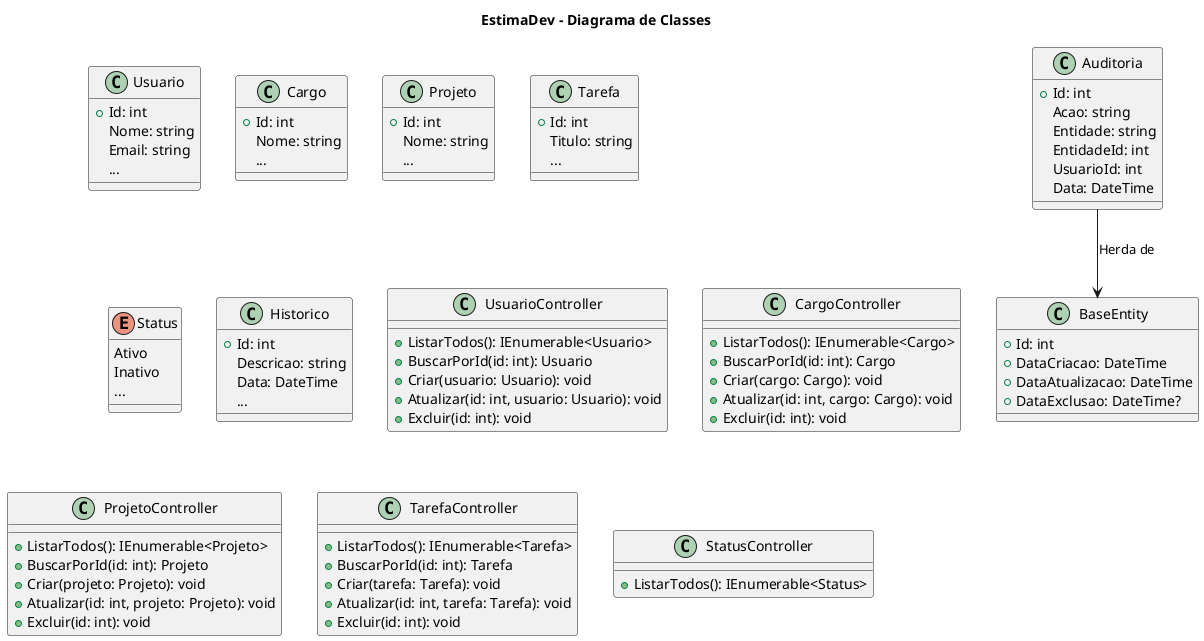 @startuml EstimaDevClassDiagram

!define DOMAIN class
!define APPLICATION class
!define API class
!define PERSISTENCE class
!define ENUM enum

title EstimaDev - Diagrama de Classes

DOMAIN Usuario {
  +Id: int
  Nome: string
  Email: string
  ...
}

DOMAIN Cargo {
  +Id: int
  Nome: string
  ...
}

DOMAIN Projeto {
  +Id: int
  Nome: string
  ...
}

DOMAIN Tarefa {
  +Id: int
  Titulo: string
  ...
}

ENUM Status {
  Ativo
  Inativo
  ...
}

DOMAIN Historico {
  +Id: int
  Descricao: string
  Data: DateTime
  ...
}

API UsuarioController {
  +ListarTodos(): IEnumerable<Usuario>
  +BuscarPorId(id: int): Usuario
  +Criar(usuario: Usuario): void
  +Atualizar(id: int, usuario: Usuario): void
  +Excluir(id: int): void
}

API CargoController {
  +ListarTodos(): IEnumerable<Cargo>
  +BuscarPorId(id: int): Cargo
  +Criar(cargo: Cargo): void
  +Atualizar(id: int, cargo: Cargo): void
  +Excluir(id: int): void
}

API ProjetoController {
  +ListarTodos(): IEnumerable<Projeto>
  +BuscarPorId(id: int): Projeto
  +Criar(projeto: Projeto): void
  +Atualizar(id: int, projeto: Projeto): void
  +Excluir(id: int): void
}

API TarefaController {
  +ListarTodos(): IEnumerable<Tarefa>
  +BuscarPorId(id: int): Tarefa
  +Criar(tarefa: Tarefa): void
  +Atualizar(id: int, tarefa: Tarefa): void
  +Excluir(id: int): void
}

API StatusController {
  +ListarTodos(): IEnumerable<Status>
}

DOMAIN BaseEntity {
  +Id: int
  +DataCriacao: DateTime
  +DataAtualizacao: DateTime
  +DataExclusao: DateTime?
}

DOMAIN Auditoria {
  +Id: int
  Acao: string
  Entidade: string
  EntidadeId: int
  UsuarioId: int
  Data: DateTime
}

Auditoria --> BaseEntity : Herda de

@enduml


